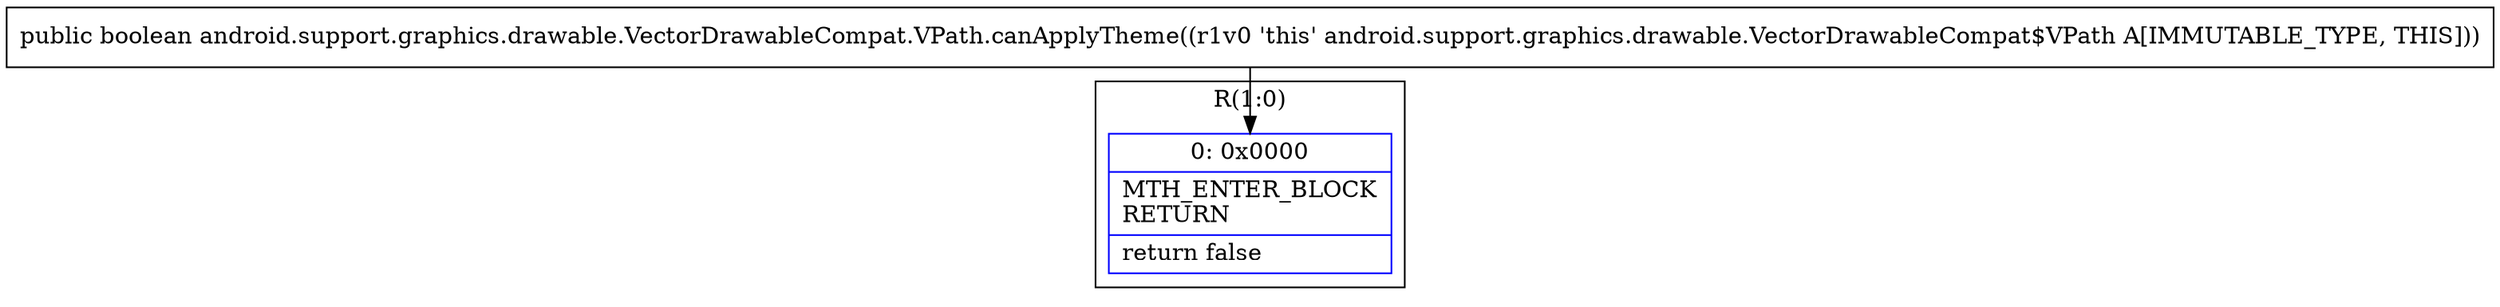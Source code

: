 digraph "CFG forandroid.support.graphics.drawable.VectorDrawableCompat.VPath.canApplyTheme()Z" {
subgraph cluster_Region_1369764274 {
label = "R(1:0)";
node [shape=record,color=blue];
Node_0 [shape=record,label="{0\:\ 0x0000|MTH_ENTER_BLOCK\lRETURN\l|return false\l}"];
}
MethodNode[shape=record,label="{public boolean android.support.graphics.drawable.VectorDrawableCompat.VPath.canApplyTheme((r1v0 'this' android.support.graphics.drawable.VectorDrawableCompat$VPath A[IMMUTABLE_TYPE, THIS])) }"];
MethodNode -> Node_0;
}


